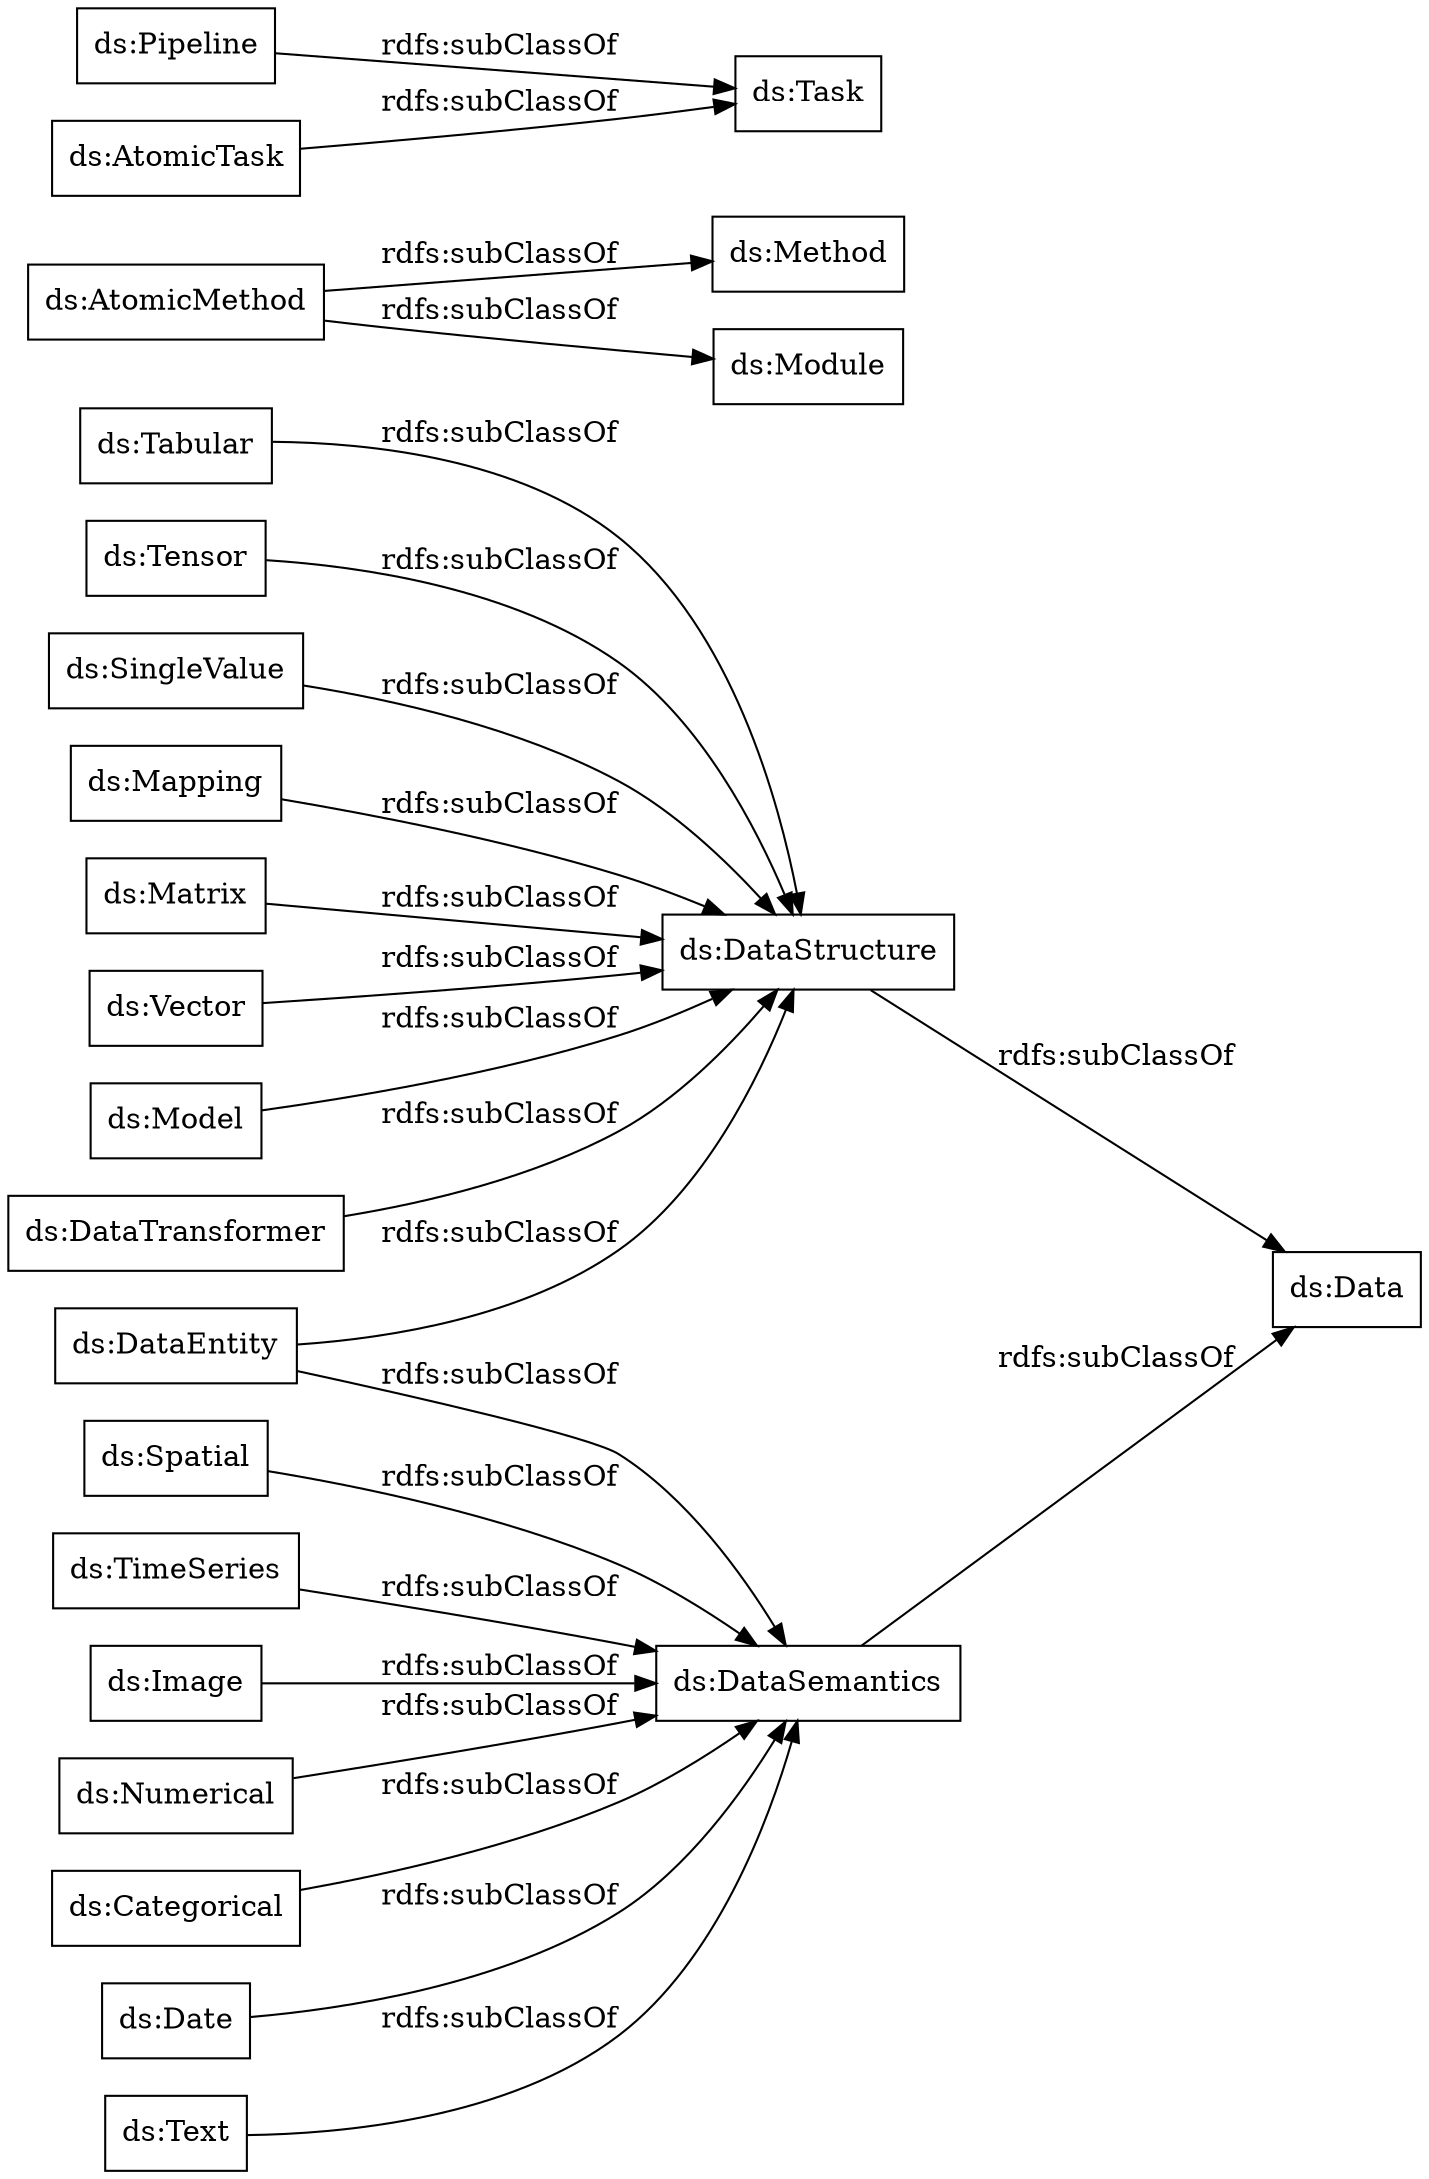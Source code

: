 digraph ar2dtool_diagram { 
rankdir=LR;
size="1000"
node [shape = rectangle, color="black"]; "ds:Spatial" "ds:DataTransformer" "ds:Data" "ds:Tabular" "ds:Tensor" "ds:Method" "ds:Pipeline" "ds:Task" "ds:SingleValue" "ds:Mapping" "ds:Numerical" "ds:Matrix" "ds:DataSemantics" "ds:Categorical" "ds:DataStructure" "ds:AtomicTask" "ds:Vector" "ds:Model" "ds:Date" "ds:Module" "ds:DataEntity" "ds:AtomicMethod" "ds:Text" "ds:TimeSeries" "ds:Image" ; /*classes style*/
	"ds:Tensor" -> "ds:DataStructure" [ label = "rdfs:subClassOf" ];
	"ds:DataTransformer" -> "ds:DataStructure" [ label = "rdfs:subClassOf" ];
	"ds:DataEntity" -> "ds:DataStructure" [ label = "rdfs:subClassOf" ];
	"ds:DataEntity" -> "ds:DataSemantics" [ label = "rdfs:subClassOf" ];
	"ds:Model" -> "ds:DataStructure" [ label = "rdfs:subClassOf" ];
	"ds:Mapping" -> "ds:DataStructure" [ label = "rdfs:subClassOf" ];
	"ds:SingleValue" -> "ds:DataStructure" [ label = "rdfs:subClassOf" ];
	"ds:Spatial" -> "ds:DataSemantics" [ label = "rdfs:subClassOf" ];
	"ds:Matrix" -> "ds:DataStructure" [ label = "rdfs:subClassOf" ];
	"ds:Pipeline" -> "ds:Task" [ label = "rdfs:subClassOf" ];
	"ds:Tabular" -> "ds:DataStructure" [ label = "rdfs:subClassOf" ];
	"ds:Numerical" -> "ds:DataSemantics" [ label = "rdfs:subClassOf" ];
	"ds:Image" -> "ds:DataSemantics" [ label = "rdfs:subClassOf" ];
	"ds:Categorical" -> "ds:DataSemantics" [ label = "rdfs:subClassOf" ];
	"ds:DataStructure" -> "ds:Data" [ label = "rdfs:subClassOf" ];
	"ds:DataSemantics" -> "ds:Data" [ label = "rdfs:subClassOf" ];
	"ds:Date" -> "ds:DataSemantics" [ label = "rdfs:subClassOf" ];
	"ds:AtomicMethod" -> "ds:Module" [ label = "rdfs:subClassOf" ];
	"ds:AtomicMethod" -> "ds:Method" [ label = "rdfs:subClassOf" ];
	"ds:AtomicTask" -> "ds:Task" [ label = "rdfs:subClassOf" ];
	"ds:TimeSeries" -> "ds:DataSemantics" [ label = "rdfs:subClassOf" ];
	"ds:Vector" -> "ds:DataStructure" [ label = "rdfs:subClassOf" ];
	"ds:Text" -> "ds:DataSemantics" [ label = "rdfs:subClassOf" ];

}
